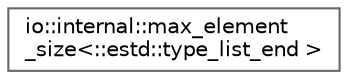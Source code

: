 digraph "Graphical Class Hierarchy"
{
 // LATEX_PDF_SIZE
  bgcolor="transparent";
  edge [fontname=Helvetica,fontsize=10,labelfontname=Helvetica,labelfontsize=10];
  node [fontname=Helvetica,fontsize=10,shape=box,height=0.2,width=0.4];
  rankdir="LR";
  Node0 [id="Node000000",label="io::internal::max_element\l_size\<::estd::type_list_end \>",height=0.2,width=0.4,color="grey40", fillcolor="white", style="filled",URL="$d4/d77/structio_1_1internal_1_1max__element__size_3_1_1estd_1_1type__list__end_01_4.html",tooltip=" "];
}
